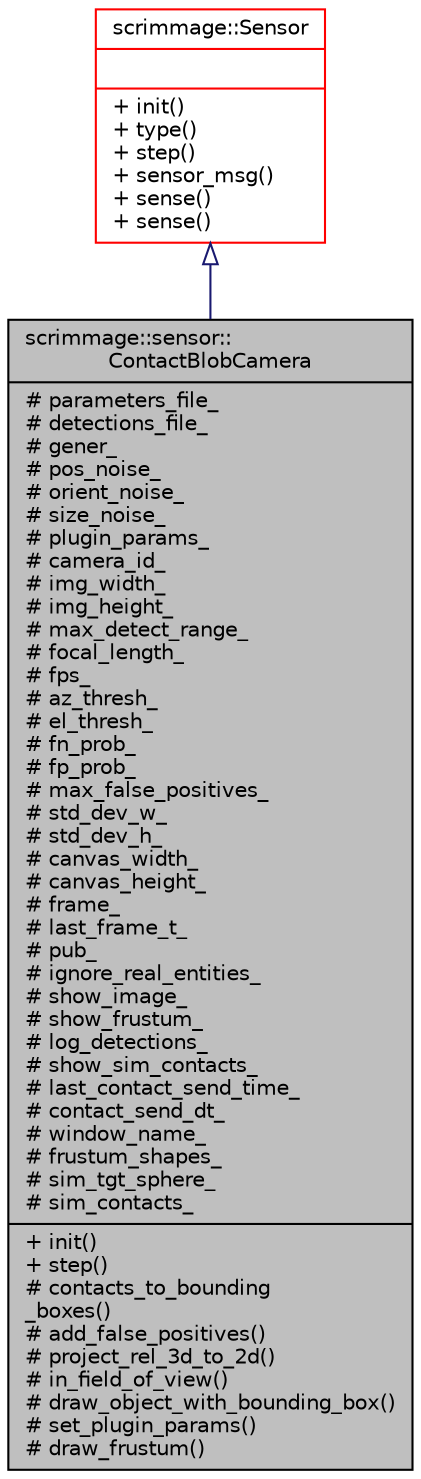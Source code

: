 digraph "scrimmage::sensor::ContactBlobCamera"
{
 // LATEX_PDF_SIZE
  edge [fontname="Helvetica",fontsize="10",labelfontname="Helvetica",labelfontsize="10"];
  node [fontname="Helvetica",fontsize="10",shape=record];
  Node1 [label="{scrimmage::sensor::\lContactBlobCamera\n|# parameters_file_\l# detections_file_\l# gener_\l# pos_noise_\l# orient_noise_\l# size_noise_\l# plugin_params_\l# camera_id_\l# img_width_\l# img_height_\l# max_detect_range_\l# focal_length_\l# fps_\l# az_thresh_\l# el_thresh_\l# fn_prob_\l# fp_prob_\l# max_false_positives_\l# std_dev_w_\l# std_dev_h_\l# canvas_width_\l# canvas_height_\l# frame_\l# last_frame_t_\l# pub_\l# ignore_real_entities_\l# show_image_\l# show_frustum_\l# log_detections_\l# show_sim_contacts_\l# last_contact_send_time_\l# contact_send_dt_\l# window_name_\l# frustum_shapes_\l# sim_tgt_sphere_\l# sim_contacts_\l|+ init()\l+ step()\l# contacts_to_bounding\l_boxes()\l# add_false_positives()\l# project_rel_3d_to_2d()\l# in_field_of_view()\l# draw_object_with_bounding_box()\l# set_plugin_params()\l# draw_frustum()\l}",height=0.2,width=0.4,color="black", fillcolor="grey75", style="filled", fontcolor="black",tooltip=" "];
  Node2 -> Node1 [dir="back",color="midnightblue",fontsize="10",style="solid",arrowtail="onormal",fontname="Helvetica"];
  Node2 [label="{scrimmage::Sensor\n||+ init()\l+ type()\l+ step()\l+ sensor_msg()\l+ sense()\l+ sense()\l}",height=0.2,width=0.4,color="red", fillcolor="white", style="filled",URL="$classscrimmage_1_1Sensor.html",tooltip=" "];
}
